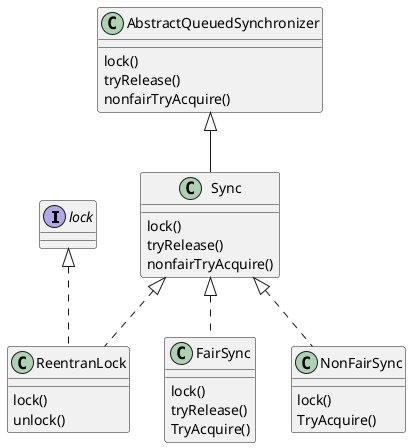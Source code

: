 @startuml
interface lock{

}

Class ReentranLock {
    lock()
    unlock()
}
Class Sync{
    lock()
    tryRelease()
    nonfairTryAcquire()
}

Class AbstractQueuedSynchronizer{
    lock()
    tryRelease()
    nonfairTryAcquire()
}


Class FairSync{
    lock()
    tryRelease()
    TryAcquire()
}

Class NonFairSync{
    lock()
    TryAcquire()
}

lock <|.. ReentranLock

Sync <|.. ReentranLock

Sync <|.. NonFairSync

Sync <|.. FairSync

AbstractQueuedSynchronizer <|--Sync

@enduml